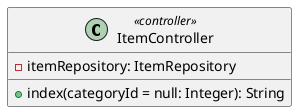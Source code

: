 @startuml クラス図

remove ItemRepository
'remove ItemController
remove Item
remove Category
remove Model

class ItemController <<controller>> {
	- itemRepository: ItemRepository
	+ index(categoryId = null: Integer): String
}

class Item <<entity>> {
	- id: Integer
	- categoryId: Integer
	- mame: String
	- price: Integer
	+ Item(id: Integer, categoryId: Integer, name: String, price: Integer)
	+ Item(categoryId: Integer, name: String, price: Integer)
	+ getId(): Integer
	+ setId(id: Integer): void
	+ getCategoryId(): Integer
	+ setCategoryId(categoryId: Integer): void
 	+ getName(): String
	+ setName(name: String): void
	+ getPrice(): Integer
	+ setPrice(price: Integer): void
}

class Category <<entity>> {
	- id: Integer
	- name: String
	+ Category(id: Integer, name: String)
	+ Category(name: String)
	+ getId(): Integer
	+ setId(id: Integer): void
 	+ getName(): String
	+ setName(name: String): void
}

Interface Model <<thymeleaf>> {
	+ addAttribute(name: String, target: Object)
}

interface ItemRepository <<repository>> {
	+ findAll(): List<Item>
	+ save(item: Item): void
}

@enduml
